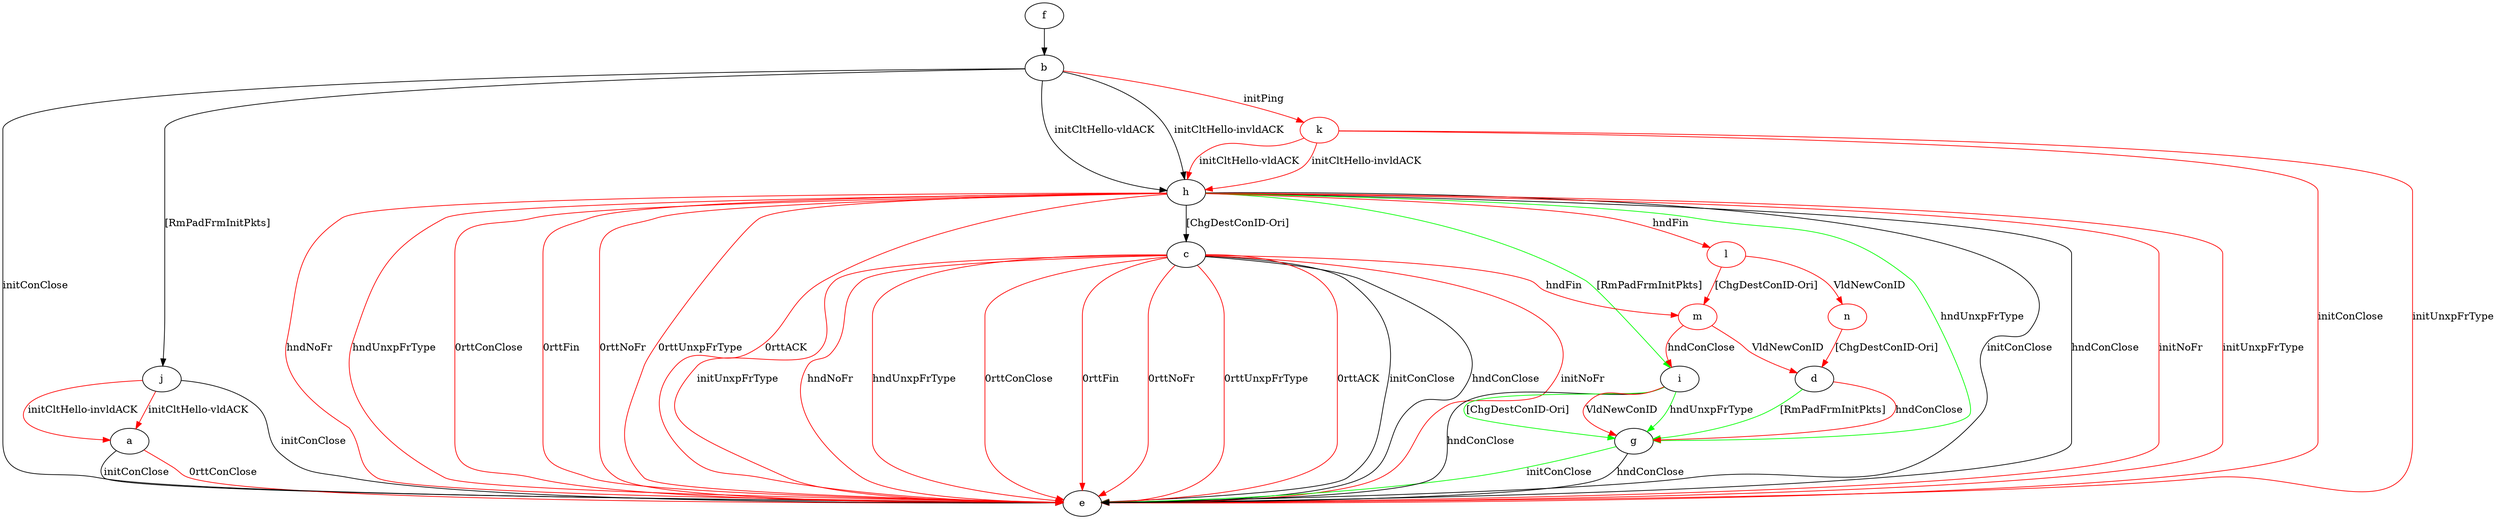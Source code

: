 digraph "" {
	a -> e	[key=0,
		label="initConClose "];
	a -> e	[key=1,
		color=red,
		label="0rttConClose "];
	b -> e	[key=0,
		label="initConClose "];
	b -> h	[key=0,
		label="initCltHello-vldACK "];
	b -> h	[key=1,
		label="initCltHello-invldACK "];
	b -> j	[key=0,
		label="[RmPadFrmInitPkts] "];
	k	[color=red];
	b -> k	[key=0,
		color=red,
		label="initPing "];
	c -> e	[key=0,
		label="initConClose "];
	c -> e	[key=1,
		label="hndConClose "];
	c -> e	[key=2,
		color=red,
		label="initNoFr "];
	c -> e	[key=3,
		color=red,
		label="initUnxpFrType "];
	c -> e	[key=4,
		color=red,
		label="hndNoFr "];
	c -> e	[key=5,
		color=red,
		label="hndUnxpFrType "];
	c -> e	[key=6,
		color=red,
		label="0rttConClose "];
	c -> e	[key=7,
		color=red,
		label="0rttFin "];
	c -> e	[key=8,
		color=red,
		label="0rttNoFr "];
	c -> e	[key=9,
		color=red,
		label="0rttUnxpFrType "];
	c -> e	[key=10,
		color=red,
		label="0rttACK "];
	m	[color=red];
	c -> m	[key=0,
		color=red,
		label="hndFin "];
	d -> g	[key=0,
		color=green,
		label="[RmPadFrmInitPkts] "];
	d -> g	[key=1,
		color=red,
		label="hndConClose "];
	f -> b	[key=0];
	g -> e	[key=0,
		label="hndConClose "];
	g -> e	[key=1,
		color=green,
		label="initConClose "];
	h -> c	[key=0,
		label="[ChgDestConID-Ori] "];
	h -> e	[key=0,
		label="initConClose "];
	h -> e	[key=1,
		label="hndConClose "];
	h -> e	[key=2,
		color=red,
		label="initNoFr "];
	h -> e	[key=3,
		color=red,
		label="initUnxpFrType "];
	h -> e	[key=4,
		color=red,
		label="hndNoFr "];
	h -> e	[key=5,
		color=red,
		label="hndUnxpFrType "];
	h -> e	[key=6,
		color=red,
		label="0rttConClose "];
	h -> e	[key=7,
		color=red,
		label="0rttFin "];
	h -> e	[key=8,
		color=red,
		label="0rttNoFr "];
	h -> e	[key=9,
		color=red,
		label="0rttUnxpFrType "];
	h -> e	[key=10,
		color=red,
		label="0rttACK "];
	h -> g	[key=0,
		color=green,
		label="hndUnxpFrType "];
	h -> i	[key=0,
		color=green,
		label="[RmPadFrmInitPkts] "];
	l	[color=red];
	h -> l	[key=0,
		color=red,
		label="hndFin "];
	i -> e	[key=0,
		label="hndConClose "];
	i -> g	[key=0,
		color=green,
		label="hndUnxpFrType "];
	i -> g	[key=1,
		color=green,
		label="[ChgDestConID-Ori] "];
	i -> g	[key=2,
		color=red,
		label="VldNewConID "];
	j -> a	[key=0,
		color=red,
		label="initCltHello-vldACK "];
	j -> a	[key=1,
		color=red,
		label="initCltHello-invldACK "];
	j -> e	[key=0,
		label="initConClose "];
	k -> e	[key=0,
		color=red,
		label="initConClose "];
	k -> e	[key=1,
		color=red,
		label="initUnxpFrType "];
	k -> h	[key=0,
		color=red,
		label="initCltHello-vldACK "];
	k -> h	[key=1,
		color=red,
		label="initCltHello-invldACK "];
	l -> m	[key=0,
		color=red,
		label="[ChgDestConID-Ori] "];
	n	[color=red];
	l -> n	[key=0,
		color=red,
		label="VldNewConID "];
	m -> d	[key=0,
		color=red,
		label="VldNewConID "];
	m -> i	[key=0,
		color=red,
		label="hndConClose "];
	n -> d	[key=0,
		color=red,
		label="[ChgDestConID-Ori] "];
}
